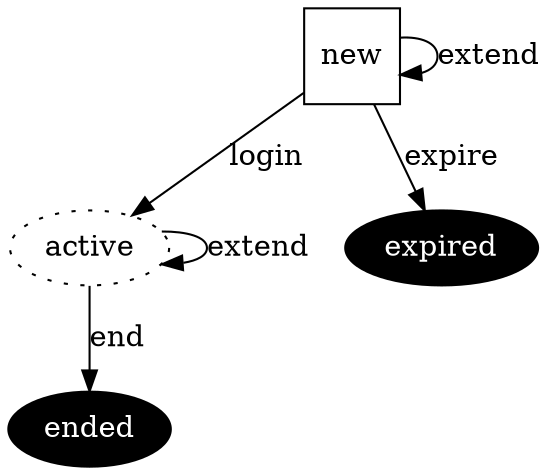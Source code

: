 digraph voucher {
    new [shape=square];
    active [style=dotted];
    expired [fontcolor=white,color=black,style=filled];
    ended [fontcolor=white,color=black,style=filled];

    new -> expired [label=expire];
    new -> new [label=extend];
    active -> active [label=extend];
    active -> ended [label=end];
    new -> active [label=login];
}
